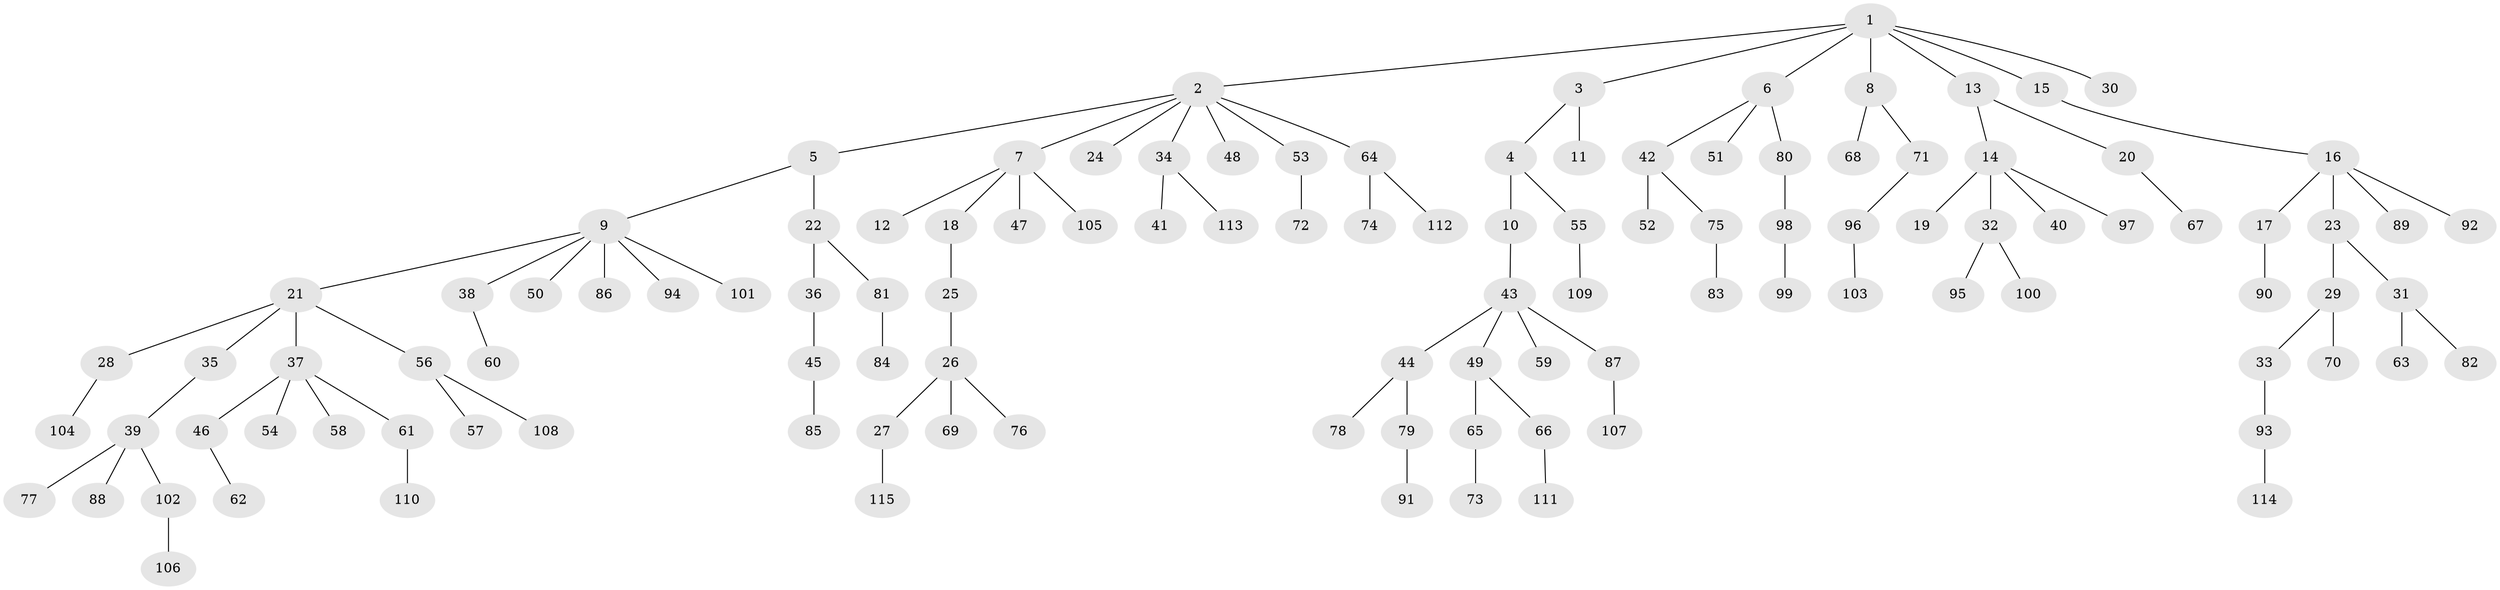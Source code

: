// coarse degree distribution, {3: 0.1111111111111111, 2: 0.24691358024691357, 4: 0.08641975308641975, 6: 0.024691358024691357, 5: 0.012345679012345678, 1: 0.5061728395061729, 7: 0.012345679012345678}
// Generated by graph-tools (version 1.1) at 2025/37/03/04/25 23:37:18]
// undirected, 115 vertices, 114 edges
graph export_dot {
  node [color=gray90,style=filled];
  1;
  2;
  3;
  4;
  5;
  6;
  7;
  8;
  9;
  10;
  11;
  12;
  13;
  14;
  15;
  16;
  17;
  18;
  19;
  20;
  21;
  22;
  23;
  24;
  25;
  26;
  27;
  28;
  29;
  30;
  31;
  32;
  33;
  34;
  35;
  36;
  37;
  38;
  39;
  40;
  41;
  42;
  43;
  44;
  45;
  46;
  47;
  48;
  49;
  50;
  51;
  52;
  53;
  54;
  55;
  56;
  57;
  58;
  59;
  60;
  61;
  62;
  63;
  64;
  65;
  66;
  67;
  68;
  69;
  70;
  71;
  72;
  73;
  74;
  75;
  76;
  77;
  78;
  79;
  80;
  81;
  82;
  83;
  84;
  85;
  86;
  87;
  88;
  89;
  90;
  91;
  92;
  93;
  94;
  95;
  96;
  97;
  98;
  99;
  100;
  101;
  102;
  103;
  104;
  105;
  106;
  107;
  108;
  109;
  110;
  111;
  112;
  113;
  114;
  115;
  1 -- 2;
  1 -- 3;
  1 -- 6;
  1 -- 8;
  1 -- 13;
  1 -- 15;
  1 -- 30;
  2 -- 5;
  2 -- 7;
  2 -- 24;
  2 -- 34;
  2 -- 48;
  2 -- 53;
  2 -- 64;
  3 -- 4;
  3 -- 11;
  4 -- 10;
  4 -- 55;
  5 -- 9;
  5 -- 22;
  6 -- 42;
  6 -- 51;
  6 -- 80;
  7 -- 12;
  7 -- 18;
  7 -- 47;
  7 -- 105;
  8 -- 68;
  8 -- 71;
  9 -- 21;
  9 -- 38;
  9 -- 50;
  9 -- 86;
  9 -- 94;
  9 -- 101;
  10 -- 43;
  13 -- 14;
  13 -- 20;
  14 -- 19;
  14 -- 32;
  14 -- 40;
  14 -- 97;
  15 -- 16;
  16 -- 17;
  16 -- 23;
  16 -- 89;
  16 -- 92;
  17 -- 90;
  18 -- 25;
  20 -- 67;
  21 -- 28;
  21 -- 35;
  21 -- 37;
  21 -- 56;
  22 -- 36;
  22 -- 81;
  23 -- 29;
  23 -- 31;
  25 -- 26;
  26 -- 27;
  26 -- 69;
  26 -- 76;
  27 -- 115;
  28 -- 104;
  29 -- 33;
  29 -- 70;
  31 -- 63;
  31 -- 82;
  32 -- 95;
  32 -- 100;
  33 -- 93;
  34 -- 41;
  34 -- 113;
  35 -- 39;
  36 -- 45;
  37 -- 46;
  37 -- 54;
  37 -- 58;
  37 -- 61;
  38 -- 60;
  39 -- 77;
  39 -- 88;
  39 -- 102;
  42 -- 52;
  42 -- 75;
  43 -- 44;
  43 -- 49;
  43 -- 59;
  43 -- 87;
  44 -- 78;
  44 -- 79;
  45 -- 85;
  46 -- 62;
  49 -- 65;
  49 -- 66;
  53 -- 72;
  55 -- 109;
  56 -- 57;
  56 -- 108;
  61 -- 110;
  64 -- 74;
  64 -- 112;
  65 -- 73;
  66 -- 111;
  71 -- 96;
  75 -- 83;
  79 -- 91;
  80 -- 98;
  81 -- 84;
  87 -- 107;
  93 -- 114;
  96 -- 103;
  98 -- 99;
  102 -- 106;
}
